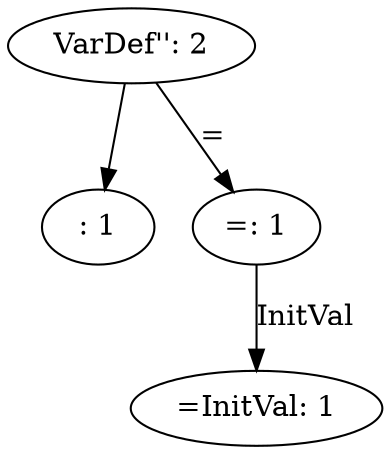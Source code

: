 digraph {
    0 [ label = "VarDef'': 2" ]
    1 [ label = ": 1" ]
    2 [ label = "=: 1" ]
    3 [ label = "=InitVal: 1" ]
    0 -> 1 [ label = "" ]
    0 -> 2 [ label = "=" ]
    2 -> 3 [ label = "InitVal" ]
}
